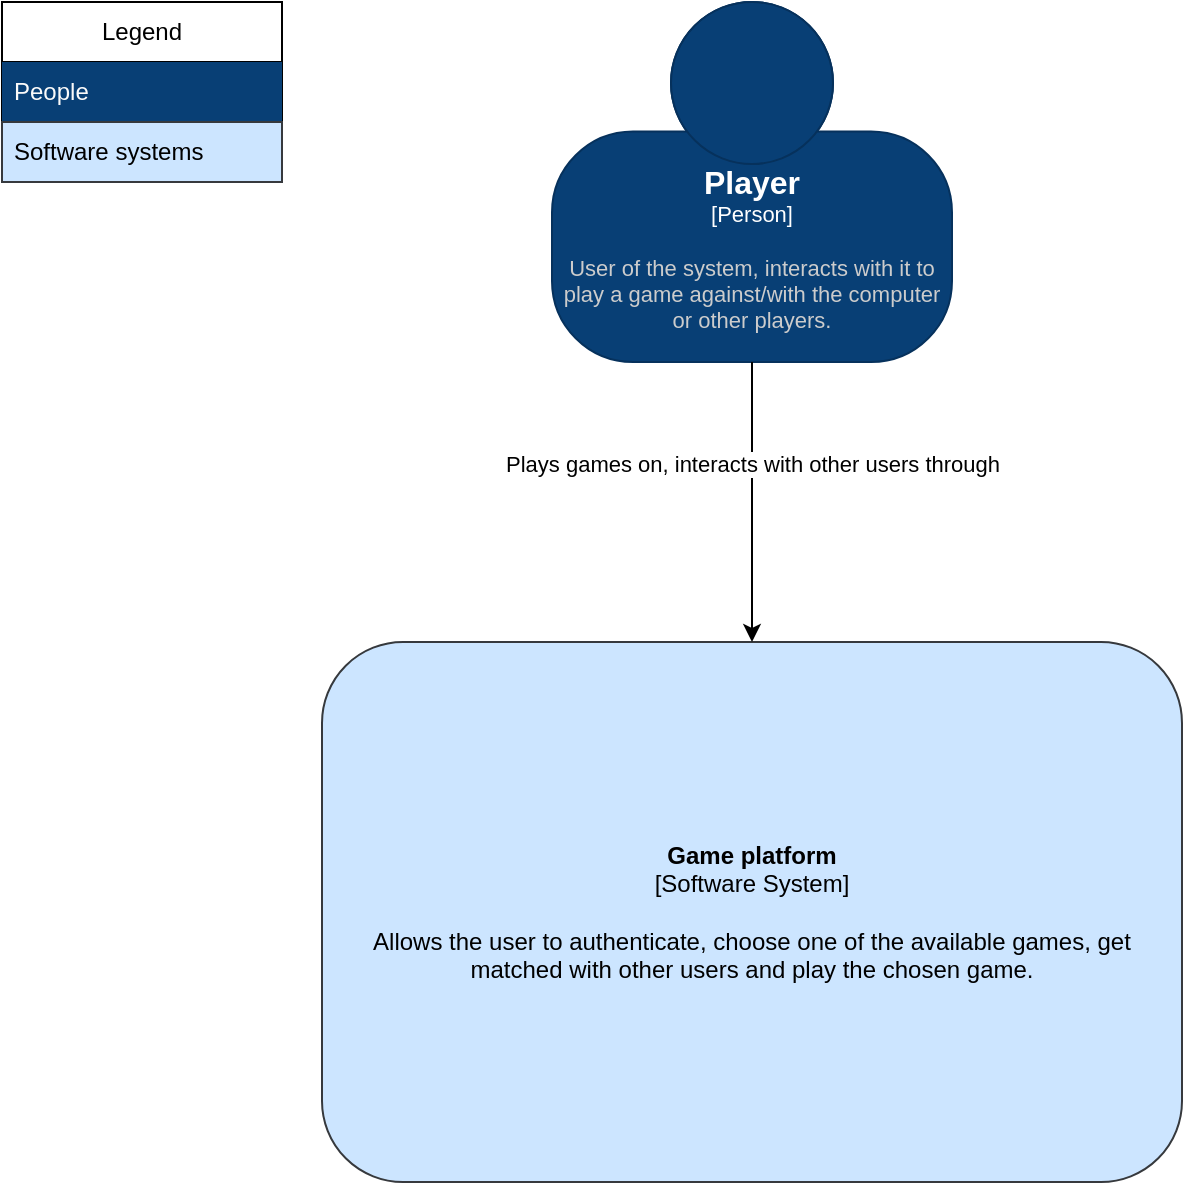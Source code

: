 <mxfile version="22.0.4" type="device" pages="4">
  <diagram name="Context" id="yndNzj2LZ0VH78WjBafT">
    <mxGraphModel dx="1434" dy="782" grid="1" gridSize="10" guides="1" tooltips="1" connect="1" arrows="1" fold="1" page="1" pageScale="1" pageWidth="850" pageHeight="1100" math="0" shadow="0">
      <root>
        <mxCell id="0" />
        <mxCell id="1" parent="0" />
        <object placeholders="1" c4Name="Player" c4Type="Person" c4Description="User of the system, interacts with it to play a game against/with the computer or other players." label="&lt;font style=&quot;font-size: 16px&quot;&gt;&lt;b&gt;%c4Name%&lt;/b&gt;&lt;/font&gt;&lt;div&gt;[%c4Type%]&lt;/div&gt;&lt;br&gt;&lt;div&gt;&lt;font style=&quot;font-size: 11px&quot;&gt;&lt;font color=&quot;#cccccc&quot;&gt;%c4Description%&lt;/font&gt;&lt;/div&gt;" id="Y8GrmRFHqqg7mH30R9kQ-1">
          <mxCell style="html=1;fontSize=11;dashed=0;whiteSpace=wrap;fillColor=#083f75;strokeColor=#06315C;fontColor=#ffffff;shape=mxgraph.c4.person2;align=center;metaEdit=1;points=[[0.5,0,0],[1,0.5,0],[1,0.75,0],[0.75,1,0],[0.5,1,0],[0.25,1,0],[0,0.75,0],[0,0.5,0]];resizable=0;" parent="1" vertex="1">
            <mxGeometry x="325" y="80" width="200" height="180" as="geometry" />
          </mxCell>
        </object>
        <mxCell id="Y8GrmRFHqqg7mH30R9kQ-2" value="&lt;div&gt;&lt;b&gt;Game platform&lt;/b&gt;&lt;/div&gt;&lt;div&gt;[Software System]&lt;/div&gt;&lt;div&gt;&lt;br&gt;&lt;/div&gt;&lt;div&gt;Allows the user to authenticate, choose one of the available games, get matched with other users and play the chosen game.&lt;br&gt;&lt;/div&gt;" style="rounded=1;whiteSpace=wrap;html=1;fillColor=#cce5ff;strokeColor=#36393d;" parent="1" vertex="1">
          <mxGeometry x="210" y="400" width="430" height="270" as="geometry" />
        </mxCell>
        <mxCell id="Y8GrmRFHqqg7mH30R9kQ-4" value="" style="endArrow=classic;html=1;rounded=0;exitX=0.5;exitY=1;exitDx=0;exitDy=0;exitPerimeter=0;entryX=0.5;entryY=0;entryDx=0;entryDy=0;" parent="1" source="Y8GrmRFHqqg7mH30R9kQ-1" target="Y8GrmRFHqqg7mH30R9kQ-2" edge="1">
          <mxGeometry width="50" height="50" relative="1" as="geometry">
            <mxPoint x="440" y="400" as="sourcePoint" />
            <mxPoint x="490" y="350" as="targetPoint" />
          </mxGeometry>
        </mxCell>
        <mxCell id="Y8GrmRFHqqg7mH30R9kQ-5" value="Plays games on, interacts with other users through" style="edgeLabel;html=1;align=center;verticalAlign=middle;resizable=0;points=[];" parent="Y8GrmRFHqqg7mH30R9kQ-4" vertex="1" connectable="0">
          <mxGeometry x="-0.395" y="1" relative="1" as="geometry">
            <mxPoint x="-1" y="8" as="offset" />
          </mxGeometry>
        </mxCell>
        <mxCell id="npCZfTKDh-ID11t2ErdM-1" value="Legend" style="swimlane;fontStyle=0;childLayout=stackLayout;horizontal=1;startSize=30;horizontalStack=0;resizeParent=1;resizeParentMax=0;resizeLast=0;collapsible=1;marginBottom=0;whiteSpace=wrap;html=1;" parent="1" vertex="1">
          <mxGeometry x="50" y="80" width="140" height="90" as="geometry" />
        </mxCell>
        <mxCell id="npCZfTKDh-ID11t2ErdM-2" value="&lt;font color=&quot;#fafafa&quot;&gt;People&lt;/font&gt;" style="text;strokeColor=none;fillColor=#083F75;align=left;verticalAlign=middle;spacingLeft=4;spacingRight=4;overflow=hidden;points=[[0,0.5],[1,0.5]];portConstraint=eastwest;rotatable=0;whiteSpace=wrap;html=1;" parent="npCZfTKDh-ID11t2ErdM-1" vertex="1">
          <mxGeometry y="30" width="140" height="30" as="geometry" />
        </mxCell>
        <mxCell id="npCZfTKDh-ID11t2ErdM-3" value="Software systems" style="text;strokeColor=#36393d;fillColor=#cce5ff;align=left;verticalAlign=middle;spacingLeft=4;spacingRight=4;overflow=hidden;points=[[0,0.5],[1,0.5]];portConstraint=eastwest;rotatable=0;whiteSpace=wrap;html=1;" parent="npCZfTKDh-ID11t2ErdM-1" vertex="1">
          <mxGeometry y="60" width="140" height="30" as="geometry" />
        </mxCell>
      </root>
    </mxGraphModel>
  </diagram>
  <diagram name="Containers" id="gF8bmKgNBbtWuP71UOU9">
    <mxGraphModel dx="1434" dy="737" grid="1" gridSize="10" guides="1" tooltips="1" connect="1" arrows="1" fold="1" page="1" pageScale="1" pageWidth="850" pageHeight="1100" math="0" shadow="0">
      <root>
        <mxCell id="U-KjMh74TWuXD2qz0Yy3-0" />
        <mxCell id="U-KjMh74TWuXD2qz0Yy3-1" parent="U-KjMh74TWuXD2qz0Yy3-0" />
        <object placeholders="1" c4Name="Player" c4Type="Person" c4Description="User of the system, interacts with it to play a game against/with the computer or other players." label="&lt;font style=&quot;font-size: 16px&quot;&gt;&lt;b&gt;%c4Name%&lt;/b&gt;&lt;/font&gt;&lt;div&gt;[%c4Type%]&lt;/div&gt;&lt;br&gt;&lt;div&gt;&lt;font style=&quot;font-size: 11px&quot;&gt;&lt;font color=&quot;#cccccc&quot;&gt;%c4Description%&lt;/font&gt;&lt;/div&gt;" id="U-KjMh74TWuXD2qz0Yy3-2">
          <mxCell style="html=1;fontSize=11;dashed=0;whiteSpace=wrap;fillColor=#083F75;strokeColor=#06315C;fontColor=#ffffff;shape=mxgraph.c4.person2;align=center;metaEdit=1;points=[[0.5,0,0],[1,0.5,0],[1,0.75,0],[0.75,1,0],[0.5,1,0],[0.25,1,0],[0,0.75,0],[0,0.5,0]];resizable=0;" parent="U-KjMh74TWuXD2qz0Yy3-1" vertex="1">
            <mxGeometry x="325" y="20" width="200" height="180" as="geometry" />
          </mxCell>
        </object>
        <mxCell id="U-KjMh74TWuXD2qz0Yy3-4" value="" style="endArrow=classic;html=1;rounded=0;exitX=0.5;exitY=1;exitDx=0;exitDy=0;exitPerimeter=0;entryX=0.5;entryY=0;entryDx=0;entryDy=0;" parent="U-KjMh74TWuXD2qz0Yy3-1" source="U-KjMh74TWuXD2qz0Yy3-2" target="RRzutSKGkwa29hiVet7J-1" edge="1">
          <mxGeometry width="50" height="50" relative="1" as="geometry">
            <mxPoint x="440" y="400" as="sourcePoint" />
            <mxPoint x="425" y="400" as="targetPoint" />
          </mxGeometry>
        </mxCell>
        <mxCell id="U-KjMh74TWuXD2qz0Yy3-5" value="Plays games on, interacts with other users through" style="edgeLabel;html=1;align=center;verticalAlign=middle;resizable=0;points=[];" parent="U-KjMh74TWuXD2qz0Yy3-4" vertex="1" connectable="0">
          <mxGeometry x="-0.395" y="1" relative="1" as="geometry">
            <mxPoint x="-1" y="24" as="offset" />
          </mxGeometry>
        </mxCell>
        <object placeholders="1" c4Name="Game platform" c4Type="SystemScopeBoundary" c4Application="Software system" label="&lt;font style=&quot;font-size: 16px&quot;&gt;&lt;b&gt;&lt;div style=&quot;text-align: left&quot;&gt;%c4Name%&lt;/div&gt;&lt;/b&gt;&lt;/font&gt;&lt;div style=&quot;text-align: left&quot;&gt;[%c4Application%]&lt;/div&gt;" id="RRzutSKGkwa29hiVet7J-0">
          <mxCell style="rounded=1;fontSize=11;whiteSpace=wrap;html=1;dashed=1;arcSize=20;fillColor=none;strokeColor=#666666;fontColor=#333333;labelBackgroundColor=none;align=left;verticalAlign=bottom;labelBorderColor=none;spacingTop=0;spacing=10;dashPattern=8 4;metaEdit=1;rotatable=0;perimeter=rectanglePerimeter;noLabel=0;labelPadding=0;allowArrows=0;connectable=0;expand=0;recursiveResize=0;editable=1;pointerEvents=0;absoluteArcSize=1;points=[[0.25,0,0],[0.5,0,0],[0.75,0,0],[1,0.25,0],[1,0.5,0],[1,0.75,0],[0.75,1,0],[0.5,1,0],[0.25,1,0],[0,0.75,0],[0,0.5,0],[0,0.25,0]];" parent="U-KjMh74TWuXD2qz0Yy3-1" vertex="1">
            <mxGeometry x="40" y="240" width="800" height="840" as="geometry" />
          </mxCell>
        </object>
        <mxCell id="RRzutSKGkwa29hiVet7J-9" style="edgeStyle=orthogonalEdgeStyle;rounded=0;orthogonalLoop=1;jettySize=auto;html=1;" parent="U-KjMh74TWuXD2qz0Yy3-1" source="RRzutSKGkwa29hiVet7J-1" target="RRzutSKGkwa29hiVet7J-7" edge="1">
          <mxGeometry relative="1" as="geometry" />
        </mxCell>
        <mxCell id="RRzutSKGkwa29hiVet7J-10" value="&lt;div&gt;Authenticates users through, gets token from&lt;br&gt;&lt;/div&gt;&lt;div&gt;[HTTPs/JSON]&lt;br&gt;&lt;/div&gt;" style="edgeLabel;html=1;align=center;verticalAlign=middle;resizable=0;points=[];" parent="RRzutSKGkwa29hiVet7J-9" vertex="1" connectable="0">
          <mxGeometry x="0.304" y="-1" relative="1" as="geometry">
            <mxPoint y="35" as="offset" />
          </mxGeometry>
        </mxCell>
        <mxCell id="RRzutSKGkwa29hiVet7J-1" value="&lt;div&gt;&lt;b&gt;&lt;font style=&quot;font-size: 16px;&quot;&gt;Game application&lt;/font&gt;&lt;/b&gt;&lt;/div&gt;&lt;div style=&quot;font-size: 10px;&quot;&gt;[Container: Rust, Bevy Engine]&lt;/div&gt;&lt;div&gt;&lt;br&gt;&lt;/div&gt;&lt;div&gt;Allows the user to select a game, view it and play it.&lt;/div&gt;&lt;div&gt;It can either be 3D or 2D.&lt;br&gt;&lt;/div&gt;" style="rounded=1;whiteSpace=wrap;html=1;fillColor=#1ba1e2;fontColor=#ffffff;strokeColor=#006EAF;" parent="U-KjMh74TWuXD2qz0Yy3-1" vertex="1">
          <mxGeometry x="320" y="320" width="210" height="170" as="geometry" />
        </mxCell>
        <mxCell id="AxmZRe1L8_MwbNz5xGyp-1" style="edgeStyle=orthogonalEdgeStyle;rounded=0;orthogonalLoop=1;jettySize=auto;html=1;" parent="U-KjMh74TWuXD2qz0Yy3-1" source="RRzutSKGkwa29hiVet7J-2" target="AxmZRe1L8_MwbNz5xGyp-0" edge="1">
          <mxGeometry relative="1" as="geometry" />
        </mxCell>
        <mxCell id="AxmZRe1L8_MwbNz5xGyp-2" style="edgeStyle=orthogonalEdgeStyle;rounded=0;orthogonalLoop=1;jettySize=auto;html=1;" parent="U-KjMh74TWuXD2qz0Yy3-1" source="RRzutSKGkwa29hiVet7J-2" target="RRzutSKGkwa29hiVet7J-6" edge="1">
          <mxGeometry relative="1" as="geometry" />
        </mxCell>
        <mxCell id="AxmZRe1L8_MwbNz5xGyp-9" value="&lt;div&gt;Forwards requests and messages to and from&lt;/div&gt;&lt;div&gt;HTTPs/JSON, websockets/JSON?&lt;br&gt;&lt;/div&gt;" style="edgeLabel;html=1;align=center;verticalAlign=middle;resizable=0;points=[];" parent="AxmZRe1L8_MwbNz5xGyp-2" vertex="1" connectable="0">
          <mxGeometry x="-0.852" y="-1" relative="1" as="geometry">
            <mxPoint x="1" as="offset" />
          </mxGeometry>
        </mxCell>
        <mxCell id="YYdmpnux8oSfWxLXZV0g-6" value="" style="edgeStyle=orthogonalEdgeStyle;rounded=0;orthogonalLoop=1;jettySize=auto;html=1;" parent="U-KjMh74TWuXD2qz0Yy3-1" source="RRzutSKGkwa29hiVet7J-2" target="RRzutSKGkwa29hiVet7J-7" edge="1">
          <mxGeometry relative="1" as="geometry" />
        </mxCell>
        <mxCell id="YYdmpnux8oSfWxLXZV0g-7" value="&lt;div&gt;Verifies token via&lt;/div&gt;[HTTPs/JSON]" style="edgeLabel;html=1;align=center;verticalAlign=middle;resizable=0;points=[];" parent="YYdmpnux8oSfWxLXZV0g-6" vertex="1" connectable="0">
          <mxGeometry x="0.148" y="3" relative="1" as="geometry">
            <mxPoint x="6" y="-3" as="offset" />
          </mxGeometry>
        </mxCell>
        <mxCell id="RRzutSKGkwa29hiVet7J-2" value="API Gateway" style="rounded=1;whiteSpace=wrap;html=1;fillColor=#647687;fontColor=#ffffff;strokeColor=#314354;" parent="U-KjMh74TWuXD2qz0Yy3-1" vertex="1">
          <mxGeometry x="310" y="550" width="445" height="60" as="geometry" />
        </mxCell>
        <mxCell id="RRzutSKGkwa29hiVet7J-3" value="" style="endArrow=classic;html=1;rounded=0;exitX=1;exitY=0.5;exitDx=0;exitDy=0;entryX=0.75;entryY=0;entryDx=0;entryDy=0;" parent="U-KjMh74TWuXD2qz0Yy3-1" source="RRzutSKGkwa29hiVet7J-1" target="RRzutSKGkwa29hiVet7J-2" edge="1">
          <mxGeometry width="50" height="50" relative="1" as="geometry">
            <mxPoint x="430" y="540" as="sourcePoint" />
            <mxPoint x="590" y="540" as="targetPoint" />
            <Array as="points">
              <mxPoint x="644" y="405" />
            </Array>
          </mxGeometry>
        </mxCell>
        <mxCell id="RRzutSKGkwa29hiVet7J-5" value="&lt;div&gt;Exchanges information with&lt;/div&gt;&lt;div&gt;[HTTPs/JSON, websockets/JSON?]&lt;br&gt;&lt;/div&gt;" style="edgeLabel;html=1;align=center;verticalAlign=middle;resizable=0;points=[];" parent="RRzutSKGkwa29hiVet7J-3" vertex="1" connectable="0">
          <mxGeometry relative="1" as="geometry">
            <mxPoint y="47" as="offset" />
          </mxGeometry>
        </mxCell>
        <mxCell id="AxmZRe1L8_MwbNz5xGyp-6" style="edgeStyle=orthogonalEdgeStyle;rounded=0;orthogonalLoop=1;jettySize=auto;html=1;" parent="U-KjMh74TWuXD2qz0Yy3-1" source="RRzutSKGkwa29hiVet7J-6" target="AxmZRe1L8_MwbNz5xGyp-5" edge="1">
          <mxGeometry relative="1" as="geometry" />
        </mxCell>
        <mxCell id="_NYFLmqN0irMJeIDHn9b-2" value="&lt;div&gt;Stores users information in,&lt;/div&gt;&lt;div&gt;retrieves information from&lt;br&gt;&lt;/div&gt;" style="edgeLabel;html=1;align=center;verticalAlign=middle;resizable=0;points=[];" parent="AxmZRe1L8_MwbNz5xGyp-6" vertex="1" connectable="0">
          <mxGeometry x="-0.16" y="-1" relative="1" as="geometry">
            <mxPoint as="offset" />
          </mxGeometry>
        </mxCell>
        <mxCell id="RRzutSKGkwa29hiVet7J-6" value="&lt;div&gt;&lt;b&gt;&lt;font style=&quot;font-size: 16px;&quot;&gt;Application server&lt;/font&gt;&lt;/b&gt;&lt;/div&gt;&lt;div style=&quot;font-size: 10px;&quot;&gt;[Container: Rust, Axum]&lt;/div&gt;&lt;div&gt;&lt;br&gt;&lt;/div&gt;Stateless server that allows users to save information about their account (preferences, settings and so on)." style="rounded=1;whiteSpace=wrap;html=1;fillColor=#1ba1e2;fontColor=#ffffff;strokeColor=#006EAF;" parent="U-KjMh74TWuXD2qz0Yy3-1" vertex="1">
          <mxGeometry x="280" y="701.5" width="160" height="140" as="geometry" />
        </mxCell>
        <mxCell id="RRzutSKGkwa29hiVet7J-7" value="KeyCloak" style="rounded=1;whiteSpace=wrap;html=1;fillColor=#647687;fontColor=#ffffff;strokeColor=#314354;" parent="U-KjMh74TWuXD2qz0Yy3-1" vertex="1">
          <mxGeometry x="80" y="550" width="115" height="60" as="geometry" />
        </mxCell>
        <mxCell id="AxmZRe1L8_MwbNz5xGyp-0" value="&lt;div&gt;&lt;b&gt;&lt;font style=&quot;font-size: 16px;&quot;&gt;Game server&lt;/font&gt;&lt;/b&gt;&lt;/div&gt;&lt;div style=&quot;font-size: 10px;&quot;&gt;[Container: Rust, Axum]&lt;/div&gt;&lt;div&gt;&lt;br&gt;&lt;/div&gt;Stateful server that contains the board state, the matchmaking and the game logic." style="rounded=1;whiteSpace=wrap;html=1;fillColor=#1ba1e2;fontColor=#ffffff;strokeColor=#006EAF;" parent="U-KjMh74TWuXD2qz0Yy3-1" vertex="1">
          <mxGeometry x="620" y="701.5" width="160" height="140" as="geometry" />
        </mxCell>
        <mxCell id="AxmZRe1L8_MwbNz5xGyp-5" value="&lt;div&gt;Application DB&lt;/div&gt;&lt;div style=&quot;font-size: 10px;&quot;&gt;[Container: Postgres]&lt;/div&gt;&lt;div style=&quot;font-size: 10px;&quot;&gt;&lt;br&gt;&lt;/div&gt;&lt;div style=&quot;&quot;&gt;Contains users information,&lt;/div&gt;&lt;div style=&quot;&quot;&gt;games history, statistics etc.&lt;br&gt;&lt;/div&gt;" style="shape=cylinder3;whiteSpace=wrap;html=1;boundedLbl=1;backgroundOutline=1;size=15;fillColor=#008a00;fontColor=#ffffff;strokeColor=#005700;" parent="U-KjMh74TWuXD2qz0Yy3-1" vertex="1">
          <mxGeometry x="280" y="920" width="160" height="150" as="geometry" />
        </mxCell>
        <mxCell id="_NYFLmqN0irMJeIDHn9b-0" style="edgeStyle=orthogonalEdgeStyle;rounded=0;orthogonalLoop=1;jettySize=auto;html=1;entryX=1;entryY=0.5;entryDx=0;entryDy=0;entryPerimeter=0;exitX=0.5;exitY=1;exitDx=0;exitDy=0;" parent="U-KjMh74TWuXD2qz0Yy3-1" source="AxmZRe1L8_MwbNz5xGyp-0" target="AxmZRe1L8_MwbNz5xGyp-5" edge="1">
          <mxGeometry relative="1" as="geometry">
            <Array as="points">
              <mxPoint x="700" y="995" />
            </Array>
            <mxPoint x="710" y="860" as="sourcePoint" />
            <mxPoint x="450" y="1013.5" as="targetPoint" />
          </mxGeometry>
        </mxCell>
        <mxCell id="_NYFLmqN0irMJeIDHn9b-1" value="Saves games results in" style="edgeLabel;html=1;align=center;verticalAlign=middle;resizable=0;points=[];" parent="_NYFLmqN0irMJeIDHn9b-0" vertex="1" connectable="0">
          <mxGeometry x="-0.723" y="-3" relative="1" as="geometry">
            <mxPoint as="offset" />
          </mxGeometry>
        </mxCell>
        <mxCell id="YYdmpnux8oSfWxLXZV0g-0" value="Legend" style="swimlane;fontStyle=0;childLayout=stackLayout;horizontal=1;startSize=30;horizontalStack=0;resizeParent=1;resizeParentMax=0;resizeLast=0;collapsible=1;marginBottom=0;whiteSpace=wrap;html=1;" parent="U-KjMh74TWuXD2qz0Yy3-1" vertex="1">
          <mxGeometry x="80" y="720" width="120" height="120" as="geometry" />
        </mxCell>
        <mxCell id="YYdmpnux8oSfWxLXZV0g-1" value="Application" style="text;strokeColor=#006EAF;fillColor=#1ba1e2;align=left;verticalAlign=middle;spacingLeft=4;spacingRight=4;overflow=hidden;points=[[0,0.5],[1,0.5]];portConstraint=eastwest;rotatable=0;whiteSpace=wrap;html=1;fontColor=#ffffff;" parent="YYdmpnux8oSfWxLXZV0g-0" vertex="1">
          <mxGeometry y="30" width="120" height="30" as="geometry" />
        </mxCell>
        <mxCell id="YYdmpnux8oSfWxLXZV0g-2" value="Database" style="text;strokeColor=#005700;fillColor=#008a00;align=left;verticalAlign=middle;spacingLeft=4;spacingRight=4;overflow=hidden;points=[[0,0.5],[1,0.5]];portConstraint=eastwest;rotatable=0;whiteSpace=wrap;html=1;fontColor=#ffffff;" parent="YYdmpnux8oSfWxLXZV0g-0" vertex="1">
          <mxGeometry y="60" width="120" height="30" as="geometry" />
        </mxCell>
        <mxCell id="YYdmpnux8oSfWxLXZV0g-3" value="Third party application" style="text;strokeColor=#314354;fillColor=#647687;align=left;verticalAlign=middle;spacingLeft=4;spacingRight=4;overflow=hidden;points=[[0,0.5],[1,0.5]];portConstraint=eastwest;rotatable=0;whiteSpace=wrap;html=1;fontColor=#ffffff;" parent="YYdmpnux8oSfWxLXZV0g-0" vertex="1">
          <mxGeometry y="90" width="120" height="30" as="geometry" />
        </mxCell>
      </root>
    </mxGraphModel>
  </diagram>
  <diagram id="-ug313m0FK-bG0R3Ld2y" name="Components-Application Server">
    <mxGraphModel dx="1434" dy="782" grid="1" gridSize="10" guides="1" tooltips="1" connect="1" arrows="1" fold="1" page="1" pageScale="1" pageWidth="850" pageHeight="1100" math="0" shadow="0">
      <root>
        <mxCell id="0" />
        <mxCell id="1" parent="0" />
        <mxCell id="s2T33vkm1Pq3XBV5MK9B-2" value="" style="ellipse;whiteSpace=wrap;html=1;aspect=fixed;" parent="1" vertex="1">
          <mxGeometry x="120" y="127.5" width="602.5" height="602.5" as="geometry" />
        </mxCell>
        <mxCell id="HdQqpxE8QovoFxqvSR-V-4" value="Integration tests" style="rounded=1;whiteSpace=wrap;html=1;fillColor=#f0a30a;fontColor=#000000;strokeColor=#BD7000;" parent="1" vertex="1">
          <mxGeometry x="500" y="180" width="90" height="60" as="geometry" />
        </mxCell>
        <mxCell id="s2T33vkm1Pq3XBV5MK9B-3" value="" style="ellipse;whiteSpace=wrap;html=1;aspect=fixed;" parent="1" vertex="1">
          <mxGeometry x="218" y="232.5" width="407.5" height="407.5" as="geometry" />
        </mxCell>
        <mxCell id="ftf77y4FyjYWdAyKnsVD-1" value="" style="ellipse;whiteSpace=wrap;html=1;aspect=fixed;fillColor=#647687;fontColor=#ffffff;strokeColor=#314354;" parent="1" vertex="1">
          <mxGeometry x="290" y="307.5" width="262.5" height="262.5" as="geometry" />
        </mxCell>
        <mxCell id="pxjJpSP2TuSKkHSIWuJ_-1" value="UI" style="rounded=1;whiteSpace=wrap;html=1;fillColor=#b0e3e6;strokeColor=#0e8088;" parent="1" vertex="1">
          <mxGeometry x="260" y="180" width="100" height="52.5" as="geometry" />
        </mxCell>
        <mxCell id="HdQqpxE8QovoFxqvSR-V-3" value="Client SDK" style="rounded=1;whiteSpace=wrap;html=1;fillColor=#60a917;fontColor=#ffffff;strokeColor=#2D7600;" parent="1" vertex="1">
          <mxGeometry x="385" y="240" width="80" height="60" as="geometry" />
        </mxCell>
        <mxCell id="s2T33vkm1Pq3XBV5MK9B-1" value="Domain" style="ellipse;whiteSpace=wrap;html=1;aspect=fixed;fillColor=#f0a30a;strokeColor=#BD7000;fontColor=#000000;" parent="1" vertex="1">
          <mxGeometry x="385" y="396.25" width="80" height="80" as="geometry" />
        </mxCell>
        <mxCell id="HdQqpxE8QovoFxqvSR-V-1" value="Web APIs" style="rounded=1;whiteSpace=wrap;html=1;fillColor=#60a917;fontColor=#ffffff;strokeColor=#2D7600;" parent="1" vertex="1">
          <mxGeometry x="385" y="320" width="80" height="60" as="geometry" />
        </mxCell>
        <mxCell id="HdQqpxE8QovoFxqvSR-V-2" value="DB connection" style="rounded=1;whiteSpace=wrap;html=1;fillColor=#f0a30a;fontColor=#000000;strokeColor=#BD7000;" parent="1" vertex="1">
          <mxGeometry x="380" y="490" width="90" height="60" as="geometry" />
        </mxCell>
        <mxCell id="ftf77y4FyjYWdAyKnsVD-2" value="Legend" style="swimlane;fontStyle=0;childLayout=stackLayout;horizontal=1;startSize=30;horizontalStack=0;resizeParent=1;resizeParentMax=0;resizeLast=0;collapsible=1;marginBottom=0;whiteSpace=wrap;html=1;" parent="1" vertex="1">
          <mxGeometry x="20" y="630" width="140" height="150" as="geometry" />
        </mxCell>
        <mxCell id="ftf77y4FyjYWdAyKnsVD-3" value="Backend application boundaries" style="text;strokeColor=#314354;fillColor=#647687;align=left;verticalAlign=middle;spacingLeft=4;spacingRight=4;overflow=hidden;points=[[0,0.5],[1,0.5]];portConstraint=eastwest;rotatable=0;whiteSpace=wrap;html=1;fontColor=#ffffff;" parent="ftf77y4FyjYWdAyKnsVD-2" vertex="1">
          <mxGeometry y="30" width="140" height="30" as="geometry" />
        </mxCell>
        <mxCell id="ftf77y4FyjYWdAyKnsVD-4" value="Developer facing modules" style="text;strokeColor=#2D7600;fillColor=#60a917;align=left;verticalAlign=middle;spacingLeft=4;spacingRight=4;overflow=hidden;points=[[0,0.5],[1,0.5]];portConstraint=eastwest;rotatable=0;whiteSpace=wrap;html=1;fontColor=#ffffff;" parent="ftf77y4FyjYWdAyKnsVD-2" vertex="1">
          <mxGeometry y="60" width="140" height="30" as="geometry" />
        </mxCell>
        <mxCell id="ftf77y4FyjYWdAyKnsVD-5" value="User facing modules" style="text;strokeColor=#0e8088;fillColor=#b0e3e6;align=left;verticalAlign=middle;spacingLeft=4;spacingRight=4;overflow=hidden;points=[[0,0.5],[1,0.5]];portConstraint=eastwest;rotatable=0;whiteSpace=wrap;html=1;" parent="ftf77y4FyjYWdAyKnsVD-2" vertex="1">
          <mxGeometry y="90" width="140" height="30" as="geometry" />
        </mxCell>
        <mxCell id="ftf77y4FyjYWdAyKnsVD-6" value="Internal modules" style="text;strokeColor=#BD7000;fillColor=#f0a30a;align=left;verticalAlign=middle;spacingLeft=4;spacingRight=4;overflow=hidden;points=[[0,0.5],[1,0.5]];portConstraint=eastwest;rotatable=0;whiteSpace=wrap;html=1;fontColor=#000000;" parent="ftf77y4FyjYWdAyKnsVD-2" vertex="1">
          <mxGeometry y="120" width="140" height="30" as="geometry" />
        </mxCell>
      </root>
    </mxGraphModel>
  </diagram>
  <diagram id="Rw5Fr-yuuzN1kVSq3UFB" name="Dependencies">
    <mxGraphModel dx="1434" dy="782" grid="1" gridSize="10" guides="1" tooltips="1" connect="1" arrows="1" fold="1" page="1" pageScale="1" pageWidth="850" pageHeight="1100" math="0" shadow="0">
      <root>
        <mxCell id="0" />
        <mxCell id="1" parent="0" />
        <mxCell id="J8p1uAGMSET3Zj6QnIvr-4" value="" style="edgeStyle=orthogonalEdgeStyle;rounded=0;orthogonalLoop=1;jettySize=auto;html=1;" edge="1" parent="1" source="oFLLRGnJji7aDDNOSLGf-2" target="J8p1uAGMSET3Zj6QnIvr-2">
          <mxGeometry relative="1" as="geometry" />
        </mxCell>
        <mxCell id="J8p1uAGMSET3Zj6QnIvr-14" style="edgeStyle=orthogonalEdgeStyle;rounded=0;orthogonalLoop=1;jettySize=auto;html=1;entryX=0;entryY=0.5;entryDx=0;entryDy=0;" edge="1" parent="1" source="oFLLRGnJji7aDDNOSLGf-2" target="oFLLRGnJji7aDDNOSLGf-3">
          <mxGeometry relative="1" as="geometry" />
        </mxCell>
        <mxCell id="oFLLRGnJji7aDDNOSLGf-2" value="Web APIs" style="rounded=1;whiteSpace=wrap;html=1;fillColor=#60a917;fontColor=#ffffff;strokeColor=#2D7600;" parent="1" vertex="1">
          <mxGeometry x="240" y="480" width="120" height="60" as="geometry" />
        </mxCell>
        <mxCell id="J8p1uAGMSET3Zj6QnIvr-5" value="" style="edgeStyle=orthogonalEdgeStyle;rounded=0;orthogonalLoop=1;jettySize=auto;html=1;" edge="1" parent="1" source="oFLLRGnJji7aDDNOSLGf-3" target="J8p1uAGMSET3Zj6QnIvr-2">
          <mxGeometry relative="1" as="geometry" />
        </mxCell>
        <mxCell id="oFLLRGnJji7aDDNOSLGf-3" value="DB interaction" style="rounded=1;whiteSpace=wrap;html=1;fillColor=#f0a30a;fontColor=#000000;strokeColor=#BD7000;" parent="1" vertex="1">
          <mxGeometry x="400" y="480" width="120" height="60" as="geometry" />
        </mxCell>
        <mxCell id="J8p1uAGMSET3Zj6QnIvr-6" value="" style="edgeStyle=orthogonalEdgeStyle;rounded=0;orthogonalLoop=1;jettySize=auto;html=1;" edge="1" parent="1" source="4IdFGKVxMqzhh3Mf1d_R-1" target="oFLLRGnJji7aDDNOSLGf-2">
          <mxGeometry relative="1" as="geometry" />
        </mxCell>
        <mxCell id="4IdFGKVxMqzhh3Mf1d_R-1" value="Client SDK" style="rounded=1;whiteSpace=wrap;html=1;fillColor=#60a917;fontColor=#ffffff;strokeColor=#2D7600;" parent="1" vertex="1">
          <mxGeometry x="240" y="370" width="120" height="60" as="geometry" />
        </mxCell>
        <mxCell id="J8p1uAGMSET3Zj6QnIvr-7" style="edgeStyle=orthogonalEdgeStyle;rounded=0;orthogonalLoop=1;jettySize=auto;html=1;" edge="1" parent="1" source="4IdFGKVxMqzhh3Mf1d_R-5" target="4IdFGKVxMqzhh3Mf1d_R-1">
          <mxGeometry relative="1" as="geometry">
            <Array as="points">
              <mxPoint x="460" y="350" />
              <mxPoint x="300" y="350" />
            </Array>
          </mxGeometry>
        </mxCell>
        <mxCell id="4IdFGKVxMqzhh3Mf1d_R-5" value="Integration Tests" style="rounded=1;whiteSpace=wrap;html=1;fillColor=#f0a30a;fontColor=#000000;strokeColor=#BD7000;" parent="1" vertex="1">
          <mxGeometry x="400" y="260" width="120" height="60" as="geometry" />
        </mxCell>
        <mxCell id="J8p1uAGMSET3Zj6QnIvr-8" value="" style="edgeStyle=orthogonalEdgeStyle;rounded=0;orthogonalLoop=1;jettySize=auto;html=1;" edge="1" parent="1" source="PqDyOFclTHVsAW-AImxZ-1" target="4IdFGKVxMqzhh3Mf1d_R-1">
          <mxGeometry relative="1" as="geometry" />
        </mxCell>
        <mxCell id="PqDyOFclTHVsAW-AImxZ-1" value="Client application" style="rounded=1;whiteSpace=wrap;html=1;fillColor=#b1ddf0;strokeColor=#10739e;" parent="1" vertex="1">
          <mxGeometry x="240" y="260" width="120" height="60" as="geometry" />
        </mxCell>
        <mxCell id="_Gi6yaEMiBrgSSi5zkQC-1" value="Legend" style="swimlane;fontStyle=0;childLayout=stackLayout;horizontal=1;startSize=30;horizontalStack=0;resizeParent=1;resizeParentMax=0;resizeLast=0;collapsible=1;marginBottom=0;whiteSpace=wrap;html=1;" parent="1" vertex="1">
          <mxGeometry x="40" y="160" width="140" height="120" as="geometry" />
        </mxCell>
        <mxCell id="_Gi6yaEMiBrgSSi5zkQC-3" value="Developer facing modules" style="text;strokeColor=#2D7600;fillColor=#60a917;align=left;verticalAlign=middle;spacingLeft=4;spacingRight=4;overflow=hidden;points=[[0,0.5],[1,0.5]];portConstraint=eastwest;rotatable=0;whiteSpace=wrap;html=1;fontColor=#ffffff;" parent="_Gi6yaEMiBrgSSi5zkQC-1" vertex="1">
          <mxGeometry y="30" width="140" height="30" as="geometry" />
        </mxCell>
        <mxCell id="_Gi6yaEMiBrgSSi5zkQC-4" value="User facing modules" style="text;strokeColor=#0e8088;fillColor=#b0e3e6;align=left;verticalAlign=middle;spacingLeft=4;spacingRight=4;overflow=hidden;points=[[0,0.5],[1,0.5]];portConstraint=eastwest;rotatable=0;whiteSpace=wrap;html=1;" parent="_Gi6yaEMiBrgSSi5zkQC-1" vertex="1">
          <mxGeometry y="60" width="140" height="30" as="geometry" />
        </mxCell>
        <mxCell id="_Gi6yaEMiBrgSSi5zkQC-5" value="Internal modules" style="text;strokeColor=#BD7000;fillColor=#f0a30a;align=left;verticalAlign=middle;spacingLeft=4;spacingRight=4;overflow=hidden;points=[[0,0.5],[1,0.5]];portConstraint=eastwest;rotatable=0;whiteSpace=wrap;html=1;fontColor=#000000;" parent="_Gi6yaEMiBrgSSi5zkQC-1" vertex="1">
          <mxGeometry y="90" width="140" height="30" as="geometry" />
        </mxCell>
        <mxCell id="J8p1uAGMSET3Zj6QnIvr-1" value="Domain" style="rounded=1;whiteSpace=wrap;html=1;fillColor=#f0a30a;fontColor=#000000;strokeColor=#BD7000;" vertex="1" parent="1">
          <mxGeometry x="320" y="680" width="120" height="60" as="geometry" />
        </mxCell>
        <mxCell id="J8p1uAGMSET3Zj6QnIvr-3" value="" style="edgeStyle=orthogonalEdgeStyle;rounded=0;orthogonalLoop=1;jettySize=auto;html=1;" edge="1" parent="1" source="J8p1uAGMSET3Zj6QnIvr-2" target="J8p1uAGMSET3Zj6QnIvr-1">
          <mxGeometry relative="1" as="geometry" />
        </mxCell>
        <mxCell id="J8p1uAGMSET3Zj6QnIvr-2" value="Application" style="rounded=1;whiteSpace=wrap;html=1;fillColor=#f0a30a;fontColor=#000000;strokeColor=#BD7000;" vertex="1" parent="1">
          <mxGeometry x="320" y="580" width="120" height="60" as="geometry" />
        </mxCell>
      </root>
    </mxGraphModel>
  </diagram>
</mxfile>
